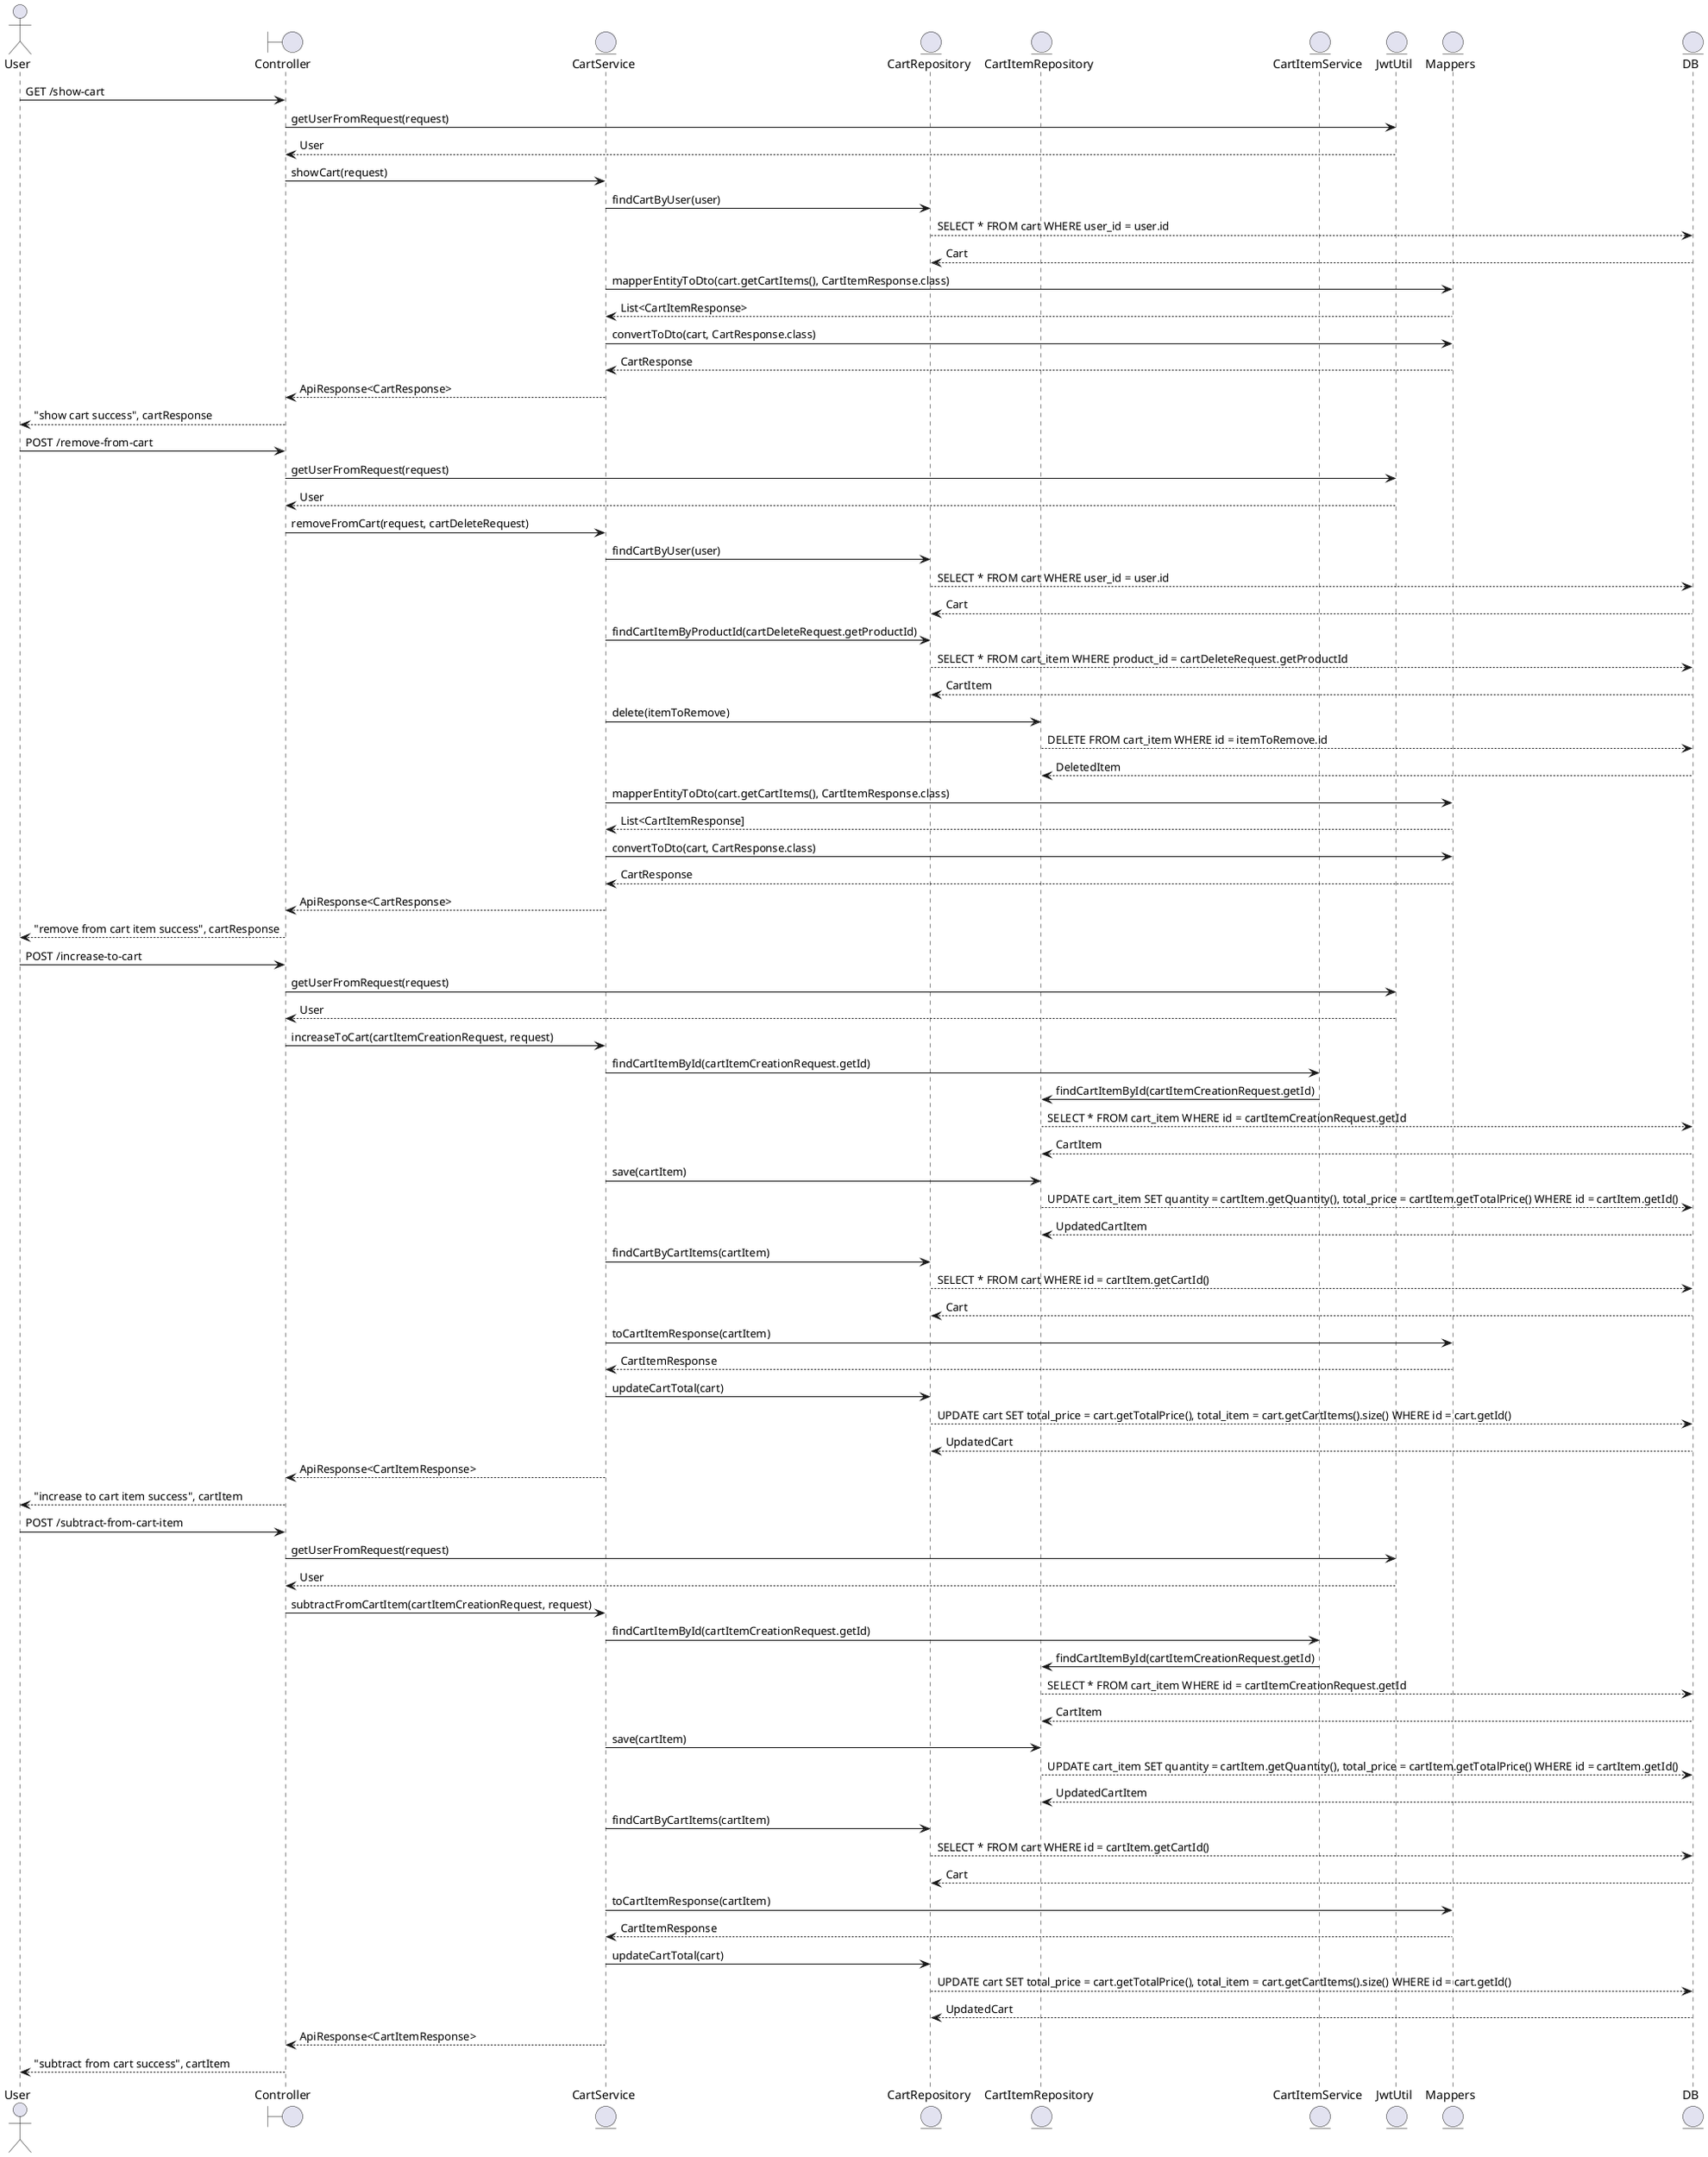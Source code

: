 @startuml

actor User
boundary Controller
entity CartService
entity CartRepository
entity CartItemRepository
entity CartItemService
entity JwtUtil
entity Mappers
entity DB

User -> Controller : GET /show-cart
Controller -> JwtUtil : getUserFromRequest(request)
JwtUtil --> Controller : User

Controller -> CartService : showCart(request)
CartService -> CartRepository : findCartByUser(user)
CartRepository --> DB : SELECT * FROM cart WHERE user_id = user.id
DB --> CartRepository : Cart

CartService -> Mappers : mapperEntityToDto(cart.getCartItems(), CartItemResponse.class)
Mappers --> CartService : List<CartItemResponse>

CartService -> Mappers : convertToDto(cart, CartResponse.class)
Mappers --> CartService : CartResponse

CartService --> Controller : ApiResponse<CartResponse>
Controller --> User : "show cart success", cartResponse

User -> Controller : POST /remove-from-cart
Controller -> JwtUtil : getUserFromRequest(request)
JwtUtil --> Controller : User

Controller -> CartService : removeFromCart(request, cartDeleteRequest)
CartService -> CartRepository : findCartByUser(user)
CartRepository --> DB : SELECT * FROM cart WHERE user_id = user.id
DB --> CartRepository : Cart

CartService -> CartRepository : findCartItemByProductId(cartDeleteRequest.getProductId)
CartRepository --> DB : SELECT * FROM cart_item WHERE product_id = cartDeleteRequest.getProductId
DB --> CartRepository : CartItem

CartService -> CartItemRepository : delete(itemToRemove)
CartItemRepository --> DB : DELETE FROM cart_item WHERE id = itemToRemove.id
DB --> CartItemRepository : DeletedItem

CartService -> Mappers : mapperEntityToDto(cart.getCartItems(), CartItemResponse.class)
Mappers --> CartService : List<CartItemResponse]

CartService -> Mappers : convertToDto(cart, CartResponse.class)
Mappers --> CartService : CartResponse

CartService --> Controller : ApiResponse<CartResponse>
Controller --> User : "remove from cart item success", cartResponse

User -> Controller : POST /increase-to-cart
Controller -> JwtUtil : getUserFromRequest(request)
JwtUtil --> Controller : User

Controller -> CartService : increaseToCart(cartItemCreationRequest, request)
CartService -> CartItemService : findCartItemById(cartItemCreationRequest.getId)
CartItemService -> CartItemRepository : findCartItemById(cartItemCreationRequest.getId)
CartItemRepository --> DB : SELECT * FROM cart_item WHERE id = cartItemCreationRequest.getId
DB --> CartItemRepository : CartItem

CartService -> CartItemRepository : save(cartItem)
CartItemRepository --> DB : UPDATE cart_item SET quantity = cartItem.getQuantity(), total_price = cartItem.getTotalPrice() WHERE id = cartItem.getId()
DB --> CartItemRepository : UpdatedCartItem

CartService -> CartRepository : findCartByCartItems(cartItem)
CartRepository --> DB : SELECT * FROM cart WHERE id = cartItem.getCartId()
DB --> CartRepository : Cart

CartService -> Mappers : toCartItemResponse(cartItem)
Mappers --> CartService : CartItemResponse

CartService -> CartRepository : updateCartTotal(cart)
CartRepository --> DB : UPDATE cart SET total_price = cart.getTotalPrice(), total_item = cart.getCartItems().size() WHERE id = cart.getId()
DB --> CartRepository : UpdatedCart

CartService --> Controller : ApiResponse<CartItemResponse>
Controller --> User : "increase to cart item success", cartItem

User -> Controller : POST /subtract-from-cart-item
Controller -> JwtUtil : getUserFromRequest(request)
JwtUtil --> Controller : User

Controller -> CartService : subtractFromCartItem(cartItemCreationRequest, request)
CartService -> CartItemService : findCartItemById(cartItemCreationRequest.getId)
CartItemService -> CartItemRepository : findCartItemById(cartItemCreationRequest.getId)
CartItemRepository --> DB : SELECT * FROM cart_item WHERE id = cartItemCreationRequest.getId
DB --> CartItemRepository : CartItem

CartService -> CartItemRepository : save(cartItem)
CartItemRepository --> DB : UPDATE cart_item SET quantity = cartItem.getQuantity(), total_price = cartItem.getTotalPrice() WHERE id = cartItem.getId()
DB --> CartItemRepository : UpdatedCartItem

CartService -> CartRepository : findCartByCartItems(cartItem)
CartRepository --> DB : SELECT * FROM cart WHERE id = cartItem.getCartId()
DB --> CartRepository : Cart

CartService -> Mappers : toCartItemResponse(cartItem)
Mappers --> CartService : CartItemResponse

CartService -> CartRepository : updateCartTotal(cart)
CartRepository --> DB : UPDATE cart SET total_price = cart.getTotalPrice(), total_item = cart.getCartItems().size() WHERE id = cart.getId()
DB --> CartRepository : UpdatedCart

CartService --> Controller : ApiResponse<CartItemResponse>
Controller --> User : "subtract from cart success", cartItem



@enduml
